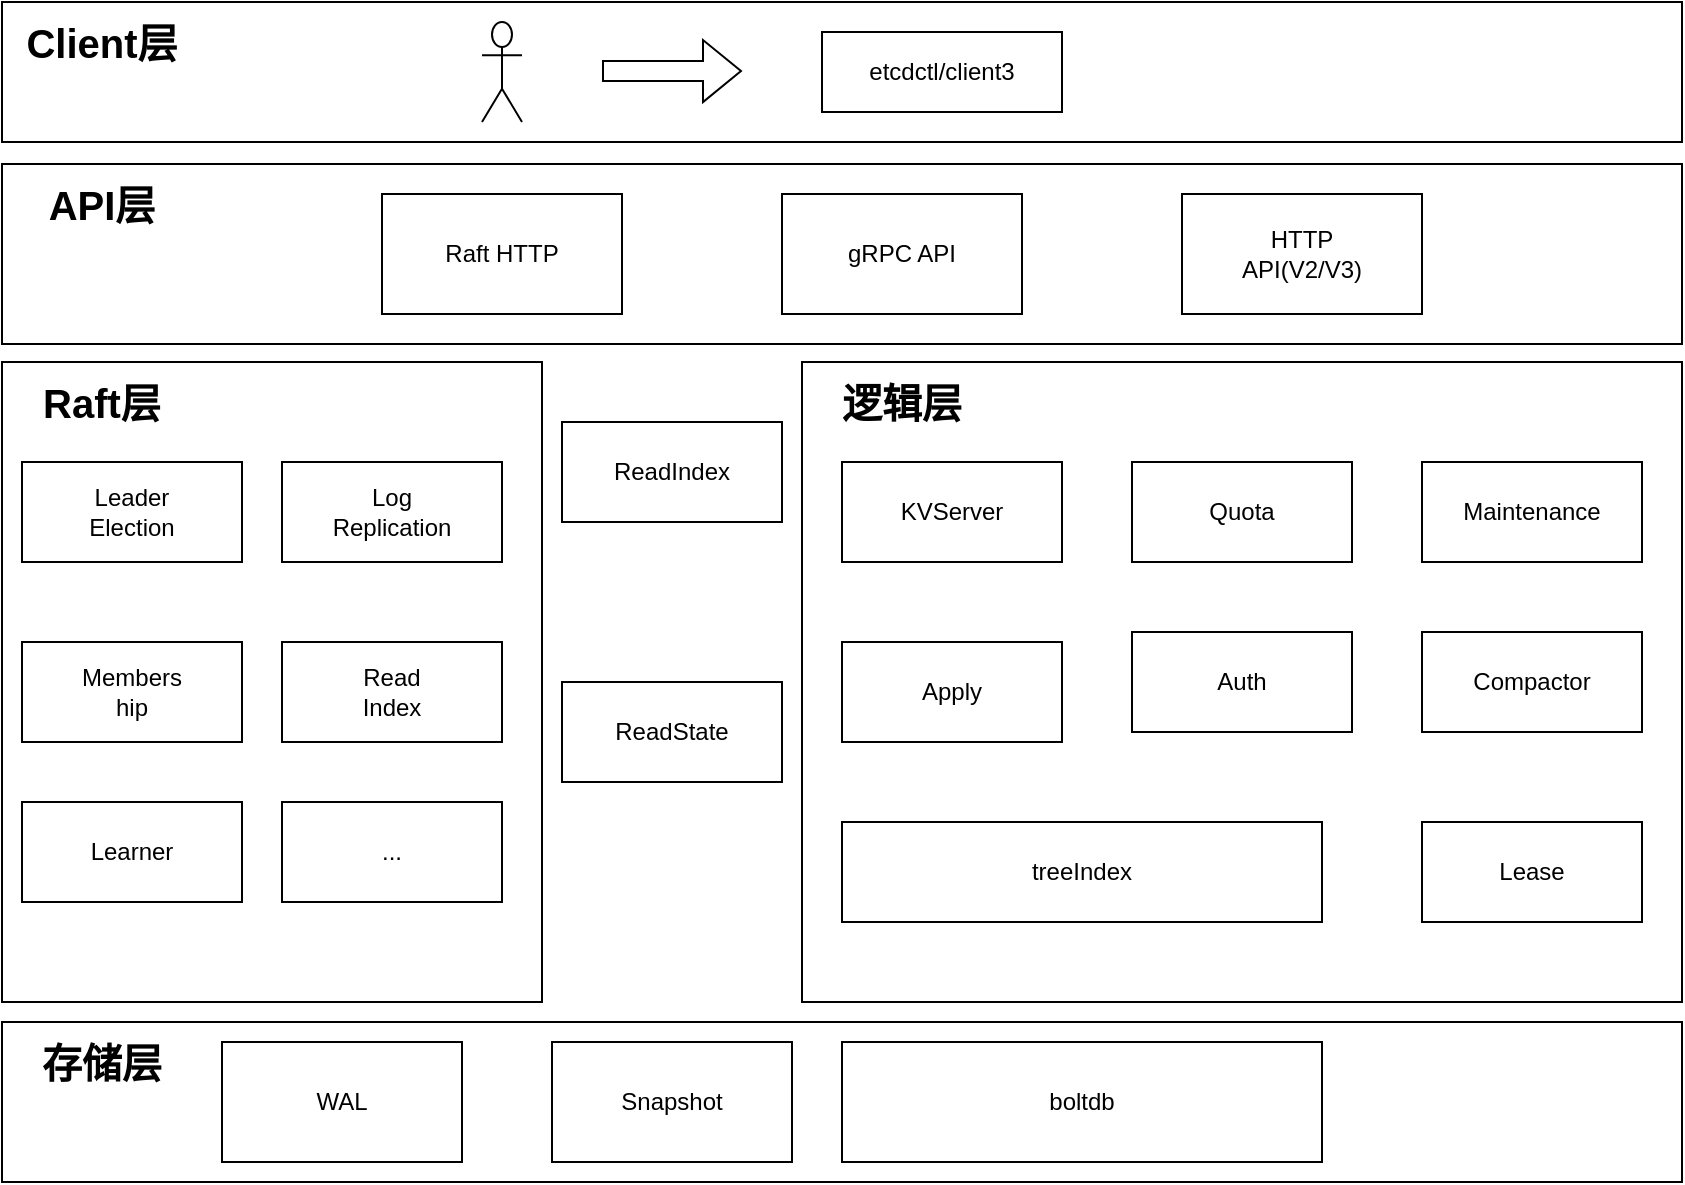 <mxfile version="24.6.4" type="github">
  <diagram name="第 1 页" id="_S51lfxe9kVxv10aLtkj">
    <mxGraphModel dx="3218" dy="4108" grid="1" gridSize="10" guides="1" tooltips="1" connect="1" arrows="1" fold="1" page="1" pageScale="1" pageWidth="827" pageHeight="1169" math="0" shadow="0">
      <root>
        <mxCell id="0" />
        <mxCell id="1" parent="0" />
        <mxCell id="DcCO-9w-jlvmyaEm6X0k-1" value="" style="rounded=0;whiteSpace=wrap;html=1;shadow=0;" vertex="1" parent="1">
          <mxGeometry x="-413" y="-2048" width="840" height="70" as="geometry" />
        </mxCell>
        <mxCell id="DcCO-9w-jlvmyaEm6X0k-3" value="" style="rounded=0;whiteSpace=wrap;html=1;shadow=0;" vertex="1" parent="1">
          <mxGeometry x="-413" y="-1967" width="840" height="90" as="geometry" />
        </mxCell>
        <mxCell id="DcCO-9w-jlvmyaEm6X0k-4" value="" style="rounded=0;whiteSpace=wrap;html=1;shadow=0;" vertex="1" parent="1">
          <mxGeometry x="-413" y="-1868" width="270" height="320" as="geometry" />
        </mxCell>
        <mxCell id="DcCO-9w-jlvmyaEm6X0k-5" value="" style="rounded=0;whiteSpace=wrap;html=1;shadow=0;" vertex="1" parent="1">
          <mxGeometry x="-13" y="-1868" width="440" height="320" as="geometry" />
        </mxCell>
        <mxCell id="DcCO-9w-jlvmyaEm6X0k-6" value="ReadIndex" style="rounded=0;whiteSpace=wrap;html=1;shadow=0;" vertex="1" parent="1">
          <mxGeometry x="-133" y="-1838" width="110" height="50" as="geometry" />
        </mxCell>
        <mxCell id="DcCO-9w-jlvmyaEm6X0k-7" value="ReadState" style="rounded=0;whiteSpace=wrap;html=1;shadow=0;" vertex="1" parent="1">
          <mxGeometry x="-133" y="-1708" width="110" height="50" as="geometry" />
        </mxCell>
        <mxCell id="DcCO-9w-jlvmyaEm6X0k-8" value="" style="rounded=0;whiteSpace=wrap;html=1;shadow=0;" vertex="1" parent="1">
          <mxGeometry x="-413" y="-1538" width="840" height="80" as="geometry" />
        </mxCell>
        <mxCell id="DcCO-9w-jlvmyaEm6X0k-9" value="&lt;font style=&quot;font-size: 20px;&quot;&gt;Client层&lt;/font&gt;" style="text;html=1;align=center;verticalAlign=middle;whiteSpace=wrap;rounded=0;fontStyle=1;shadow=0;" vertex="1" parent="1">
          <mxGeometry x="-413" y="-2048" width="100" height="40" as="geometry" />
        </mxCell>
        <mxCell id="DcCO-9w-jlvmyaEm6X0k-10" value="&lt;font style=&quot;font-size: 20px;&quot;&gt;API层&lt;/font&gt;" style="text;html=1;align=center;verticalAlign=middle;whiteSpace=wrap;rounded=0;fontStyle=1;shadow=0;" vertex="1" parent="1">
          <mxGeometry x="-413" y="-1967" width="100" height="40" as="geometry" />
        </mxCell>
        <mxCell id="DcCO-9w-jlvmyaEm6X0k-11" value="&lt;font style=&quot;font-size: 20px;&quot;&gt;Raft层&lt;/font&gt;" style="text;html=1;align=center;verticalAlign=middle;whiteSpace=wrap;rounded=0;fontStyle=1;shadow=0;" vertex="1" parent="1">
          <mxGeometry x="-413" y="-1868" width="100" height="40" as="geometry" />
        </mxCell>
        <mxCell id="DcCO-9w-jlvmyaEm6X0k-12" value="&lt;font style=&quot;font-size: 20px;&quot;&gt;逻辑层&lt;/font&gt;" style="text;html=1;align=center;verticalAlign=middle;whiteSpace=wrap;rounded=0;fontStyle=1;shadow=0;" vertex="1" parent="1">
          <mxGeometry x="-13" y="-1868" width="100" height="40" as="geometry" />
        </mxCell>
        <mxCell id="DcCO-9w-jlvmyaEm6X0k-13" value="&lt;span style=&quot;font-size: 20px;&quot;&gt;存储层&lt;/span&gt;" style="text;html=1;align=center;verticalAlign=middle;whiteSpace=wrap;rounded=0;fontStyle=1;shadow=0;" vertex="1" parent="1">
          <mxGeometry x="-413" y="-1538" width="100" height="40" as="geometry" />
        </mxCell>
        <mxCell id="DcCO-9w-jlvmyaEm6X0k-14" value="" style="shape=umlActor;verticalLabelPosition=bottom;verticalAlign=top;html=1;outlineConnect=0;shadow=0;" vertex="1" parent="1">
          <mxGeometry x="-173" y="-2038" width="20" height="50" as="geometry" />
        </mxCell>
        <mxCell id="DcCO-9w-jlvmyaEm6X0k-15" value="etcdctl/client3" style="rounded=0;whiteSpace=wrap;html=1;shadow=0;" vertex="1" parent="1">
          <mxGeometry x="-3" y="-2033" width="120" height="40" as="geometry" />
        </mxCell>
        <mxCell id="DcCO-9w-jlvmyaEm6X0k-28" value="" style="shape=flexArrow;endArrow=classic;html=1;rounded=0;shadow=0;" edge="1" parent="1">
          <mxGeometry width="50" height="50" relative="1" as="geometry">
            <mxPoint x="-113" y="-2013.48" as="sourcePoint" />
            <mxPoint x="-43" y="-2013.48" as="targetPoint" />
          </mxGeometry>
        </mxCell>
        <mxCell id="DcCO-9w-jlvmyaEm6X0k-29" value="Raft HTTP" style="rounded=0;whiteSpace=wrap;html=1;" vertex="1" parent="1">
          <mxGeometry x="-223" y="-1952" width="120" height="60" as="geometry" />
        </mxCell>
        <mxCell id="DcCO-9w-jlvmyaEm6X0k-30" value="gRPC API" style="rounded=0;whiteSpace=wrap;html=1;" vertex="1" parent="1">
          <mxGeometry x="-23" y="-1952" width="120" height="60" as="geometry" />
        </mxCell>
        <mxCell id="DcCO-9w-jlvmyaEm6X0k-31" value="HTTP&lt;div&gt;API(V2/V3)&lt;/div&gt;" style="rounded=0;whiteSpace=wrap;html=1;" vertex="1" parent="1">
          <mxGeometry x="177" y="-1952" width="120" height="60" as="geometry" />
        </mxCell>
        <mxCell id="DcCO-9w-jlvmyaEm6X0k-32" value="Leader&lt;div&gt;Election&lt;/div&gt;" style="rounded=0;whiteSpace=wrap;html=1;" vertex="1" parent="1">
          <mxGeometry x="-403" y="-1818" width="110" height="50" as="geometry" />
        </mxCell>
        <mxCell id="DcCO-9w-jlvmyaEm6X0k-33" value="Log&lt;div&gt;Replication&lt;/div&gt;" style="rounded=0;whiteSpace=wrap;html=1;" vertex="1" parent="1">
          <mxGeometry x="-273" y="-1818" width="110" height="50" as="geometry" />
        </mxCell>
        <mxCell id="DcCO-9w-jlvmyaEm6X0k-34" value="Members&lt;div&gt;hip&lt;/div&gt;" style="rounded=0;whiteSpace=wrap;html=1;" vertex="1" parent="1">
          <mxGeometry x="-403" y="-1728" width="110" height="50" as="geometry" />
        </mxCell>
        <mxCell id="DcCO-9w-jlvmyaEm6X0k-35" value="Learner" style="rounded=0;whiteSpace=wrap;html=1;" vertex="1" parent="1">
          <mxGeometry x="-403" y="-1648" width="110" height="50" as="geometry" />
        </mxCell>
        <mxCell id="DcCO-9w-jlvmyaEm6X0k-36" value="Read&lt;br&gt;Index" style="rounded=0;whiteSpace=wrap;html=1;" vertex="1" parent="1">
          <mxGeometry x="-273" y="-1728" width="110" height="50" as="geometry" />
        </mxCell>
        <mxCell id="DcCO-9w-jlvmyaEm6X0k-37" value="..." style="rounded=0;whiteSpace=wrap;html=1;" vertex="1" parent="1">
          <mxGeometry x="-273" y="-1648" width="110" height="50" as="geometry" />
        </mxCell>
        <mxCell id="DcCO-9w-jlvmyaEm6X0k-38" value="KVServer" style="rounded=0;whiteSpace=wrap;html=1;" vertex="1" parent="1">
          <mxGeometry x="7" y="-1818" width="110" height="50" as="geometry" />
        </mxCell>
        <mxCell id="DcCO-9w-jlvmyaEm6X0k-39" value="Quota" style="rounded=0;whiteSpace=wrap;html=1;" vertex="1" parent="1">
          <mxGeometry x="152" y="-1818" width="110" height="50" as="geometry" />
        </mxCell>
        <mxCell id="DcCO-9w-jlvmyaEm6X0k-40" value="Maintenance" style="rounded=0;whiteSpace=wrap;html=1;" vertex="1" parent="1">
          <mxGeometry x="297" y="-1818" width="110" height="50" as="geometry" />
        </mxCell>
        <mxCell id="DcCO-9w-jlvmyaEm6X0k-41" value="Apply" style="rounded=0;whiteSpace=wrap;html=1;" vertex="1" parent="1">
          <mxGeometry x="7" y="-1728" width="110" height="50" as="geometry" />
        </mxCell>
        <mxCell id="DcCO-9w-jlvmyaEm6X0k-42" value="Auth" style="rounded=0;whiteSpace=wrap;html=1;" vertex="1" parent="1">
          <mxGeometry x="152" y="-1733" width="110" height="50" as="geometry" />
        </mxCell>
        <mxCell id="DcCO-9w-jlvmyaEm6X0k-43" value="Compactor" style="rounded=0;whiteSpace=wrap;html=1;" vertex="1" parent="1">
          <mxGeometry x="297" y="-1733" width="110" height="50" as="geometry" />
        </mxCell>
        <mxCell id="DcCO-9w-jlvmyaEm6X0k-44" value="treeIndex" style="rounded=0;whiteSpace=wrap;html=1;" vertex="1" parent="1">
          <mxGeometry x="7" y="-1638" width="240" height="50" as="geometry" />
        </mxCell>
        <mxCell id="DcCO-9w-jlvmyaEm6X0k-45" value="Lease" style="rounded=0;whiteSpace=wrap;html=1;" vertex="1" parent="1">
          <mxGeometry x="297" y="-1638" width="110" height="50" as="geometry" />
        </mxCell>
        <mxCell id="DcCO-9w-jlvmyaEm6X0k-46" value="WAL" style="rounded=0;whiteSpace=wrap;html=1;" vertex="1" parent="1">
          <mxGeometry x="-303" y="-1528" width="120" height="60" as="geometry" />
        </mxCell>
        <mxCell id="DcCO-9w-jlvmyaEm6X0k-47" value="Snapshot" style="rounded=0;whiteSpace=wrap;html=1;" vertex="1" parent="1">
          <mxGeometry x="-138" y="-1528" width="120" height="60" as="geometry" />
        </mxCell>
        <mxCell id="DcCO-9w-jlvmyaEm6X0k-48" value="boltdb" style="rounded=0;whiteSpace=wrap;html=1;" vertex="1" parent="1">
          <mxGeometry x="7" y="-1528" width="240" height="60" as="geometry" />
        </mxCell>
      </root>
    </mxGraphModel>
  </diagram>
</mxfile>
